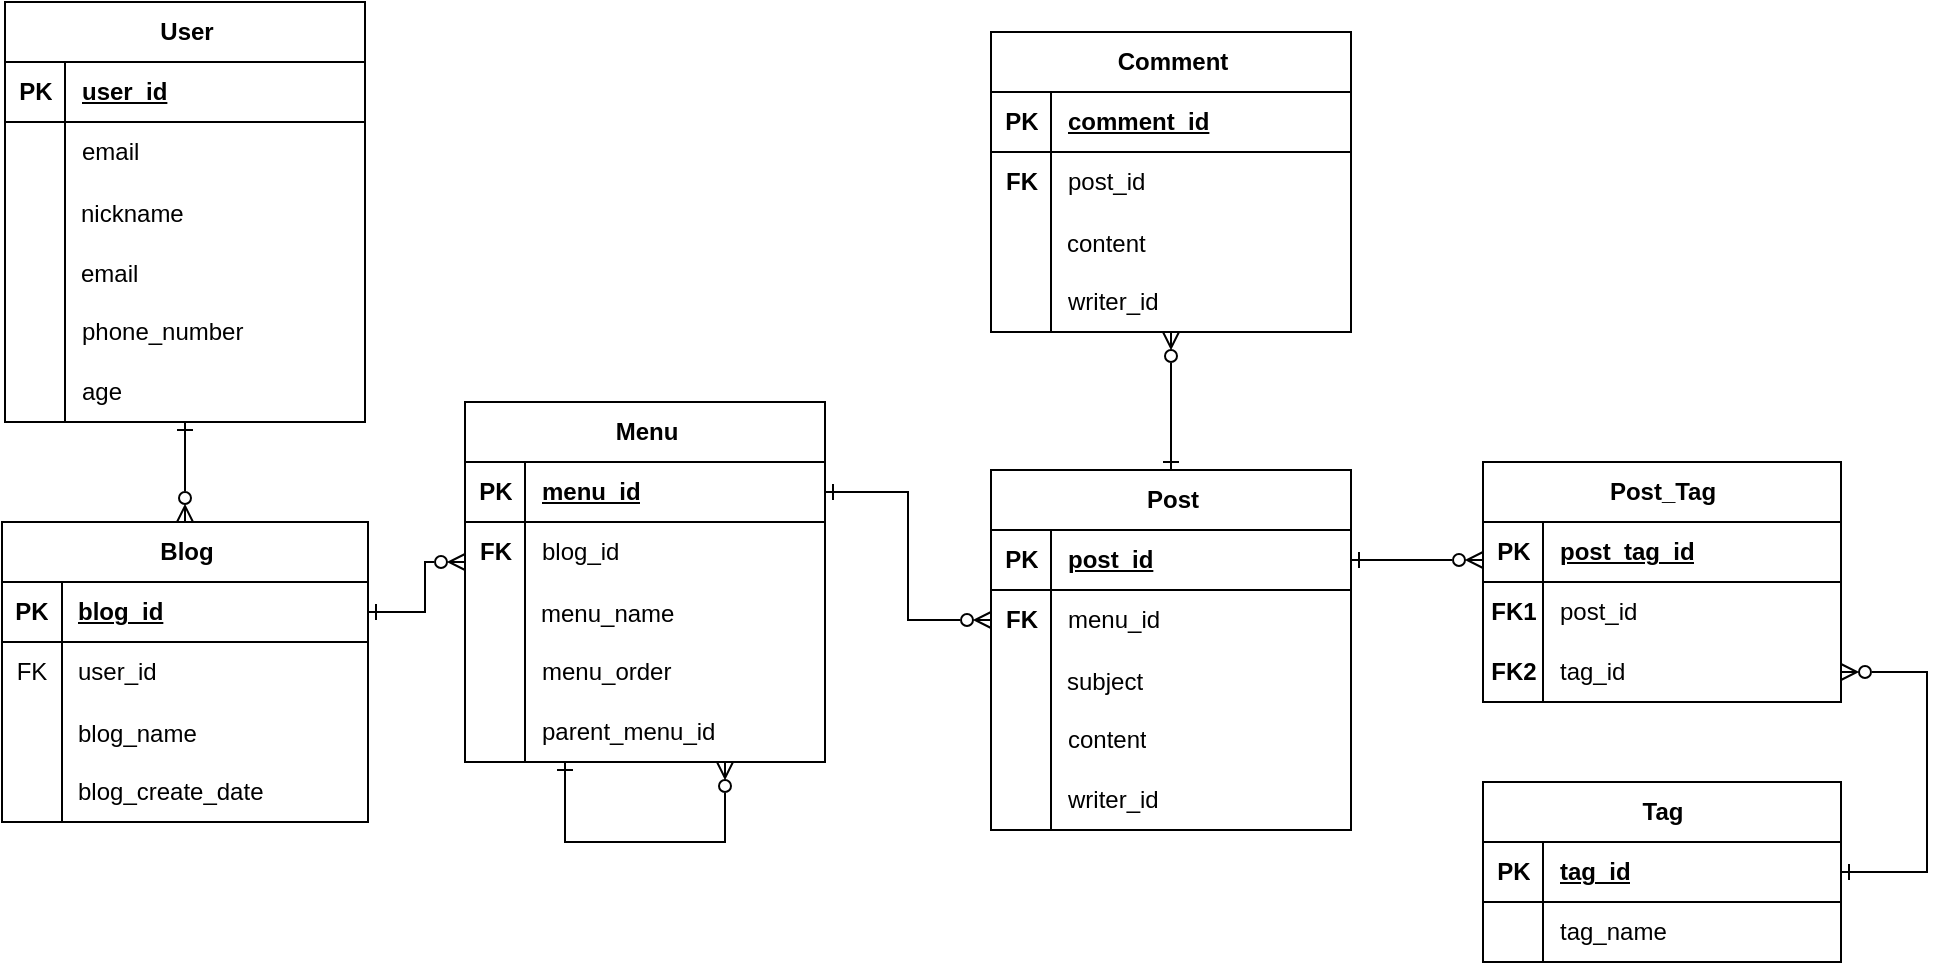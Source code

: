 <mxfile version="21.6.8" type="device">
  <diagram name="Page-1" id="2ca16b54-16f6-2749-3443-fa8db7711227">
    <mxGraphModel dx="1418" dy="828" grid="1" gridSize="10" guides="1" tooltips="1" connect="1" arrows="1" fold="1" page="1" pageScale="1" pageWidth="1100" pageHeight="850" background="none" math="0" shadow="0">
      <root>
        <mxCell id="0" />
        <mxCell id="1" parent="0" />
        <mxCell id="rOiqnbqq2lxfKwAk88MP-75" value="User" style="shape=table;startSize=30;container=1;collapsible=1;childLayout=tableLayout;fixedRows=1;rowLines=0;fontStyle=1;align=center;resizeLast=1;html=1;" parent="1" vertex="1">
          <mxGeometry x="70.5" y="140" width="180" height="210" as="geometry">
            <mxRectangle x="80" y="50" width="70" height="30" as="alternateBounds" />
          </mxGeometry>
        </mxCell>
        <mxCell id="rOiqnbqq2lxfKwAk88MP-76" value="" style="shape=tableRow;horizontal=0;startSize=0;swimlaneHead=0;swimlaneBody=0;fillColor=none;collapsible=0;dropTarget=0;points=[[0,0.5],[1,0.5]];portConstraint=eastwest;top=0;left=0;right=0;bottom=1;" parent="rOiqnbqq2lxfKwAk88MP-75" vertex="1">
          <mxGeometry y="30" width="180" height="30" as="geometry" />
        </mxCell>
        <mxCell id="rOiqnbqq2lxfKwAk88MP-77" value="PK" style="shape=partialRectangle;connectable=0;fillColor=none;top=0;left=0;bottom=0;right=0;fontStyle=1;overflow=hidden;whiteSpace=wrap;html=1;" parent="rOiqnbqq2lxfKwAk88MP-76" vertex="1">
          <mxGeometry width="30" height="30" as="geometry">
            <mxRectangle width="30" height="30" as="alternateBounds" />
          </mxGeometry>
        </mxCell>
        <mxCell id="rOiqnbqq2lxfKwAk88MP-78" value="user_id" style="shape=partialRectangle;connectable=0;fillColor=none;top=0;left=0;bottom=0;right=0;align=left;spacingLeft=6;fontStyle=5;overflow=hidden;whiteSpace=wrap;html=1;" parent="rOiqnbqq2lxfKwAk88MP-76" vertex="1">
          <mxGeometry x="30" width="150" height="30" as="geometry">
            <mxRectangle width="150" height="30" as="alternateBounds" />
          </mxGeometry>
        </mxCell>
        <mxCell id="rOiqnbqq2lxfKwAk88MP-79" value="" style="shape=tableRow;horizontal=0;startSize=0;swimlaneHead=0;swimlaneBody=0;fillColor=none;collapsible=0;dropTarget=0;points=[[0,0.5],[1,0.5]];portConstraint=eastwest;top=0;left=0;right=0;bottom=0;" parent="rOiqnbqq2lxfKwAk88MP-75" vertex="1">
          <mxGeometry y="60" width="180" height="30" as="geometry" />
        </mxCell>
        <mxCell id="rOiqnbqq2lxfKwAk88MP-80" value="" style="shape=partialRectangle;connectable=0;fillColor=none;top=0;left=0;bottom=0;right=0;editable=1;overflow=hidden;whiteSpace=wrap;html=1;" parent="rOiqnbqq2lxfKwAk88MP-79" vertex="1">
          <mxGeometry width="30" height="30" as="geometry">
            <mxRectangle width="30" height="30" as="alternateBounds" />
          </mxGeometry>
        </mxCell>
        <mxCell id="rOiqnbqq2lxfKwAk88MP-81" value="email" style="shape=partialRectangle;connectable=0;fillColor=none;top=0;left=0;bottom=0;right=0;align=left;spacingLeft=6;overflow=hidden;whiteSpace=wrap;html=1;" parent="rOiqnbqq2lxfKwAk88MP-79" vertex="1">
          <mxGeometry x="30" width="150" height="30" as="geometry">
            <mxRectangle width="150" height="30" as="alternateBounds" />
          </mxGeometry>
        </mxCell>
        <mxCell id="LkjqiVTXrFs4SrjZNua3-1" value="" style="shape=tableRow;horizontal=0;startSize=0;swimlaneHead=0;swimlaneBody=0;fillColor=none;collapsible=0;dropTarget=0;points=[[0,0.5],[1,0.5]];portConstraint=eastwest;top=0;left=0;right=0;bottom=0;" vertex="1" parent="rOiqnbqq2lxfKwAk88MP-75">
          <mxGeometry y="90" width="180" height="30" as="geometry" />
        </mxCell>
        <mxCell id="LkjqiVTXrFs4SrjZNua3-2" value="" style="shape=partialRectangle;connectable=0;fillColor=none;top=0;left=0;bottom=0;right=0;editable=1;overflow=hidden;" vertex="1" parent="LkjqiVTXrFs4SrjZNua3-1">
          <mxGeometry width="30" height="30" as="geometry">
            <mxRectangle width="30" height="30" as="alternateBounds" />
          </mxGeometry>
        </mxCell>
        <mxCell id="LkjqiVTXrFs4SrjZNua3-3" value="nickname" style="shape=partialRectangle;connectable=0;fillColor=none;top=0;left=0;bottom=0;right=0;align=left;spacingLeft=6;overflow=hidden;" vertex="1" parent="LkjqiVTXrFs4SrjZNua3-1">
          <mxGeometry x="30" width="150" height="30" as="geometry">
            <mxRectangle width="150" height="30" as="alternateBounds" />
          </mxGeometry>
        </mxCell>
        <mxCell id="LkjqiVTXrFs4SrjZNua3-4" value="" style="shape=tableRow;horizontal=0;startSize=0;swimlaneHead=0;swimlaneBody=0;fillColor=none;collapsible=0;dropTarget=0;points=[[0,0.5],[1,0.5]];portConstraint=eastwest;top=0;left=0;right=0;bottom=0;" vertex="1" parent="rOiqnbqq2lxfKwAk88MP-75">
          <mxGeometry y="120" width="180" height="30" as="geometry" />
        </mxCell>
        <mxCell id="LkjqiVTXrFs4SrjZNua3-5" value="" style="shape=partialRectangle;connectable=0;fillColor=none;top=0;left=0;bottom=0;right=0;editable=1;overflow=hidden;" vertex="1" parent="LkjqiVTXrFs4SrjZNua3-4">
          <mxGeometry width="30" height="30" as="geometry">
            <mxRectangle width="30" height="30" as="alternateBounds" />
          </mxGeometry>
        </mxCell>
        <mxCell id="LkjqiVTXrFs4SrjZNua3-6" value="email" style="shape=partialRectangle;connectable=0;fillColor=none;top=0;left=0;bottom=0;right=0;align=left;spacingLeft=6;overflow=hidden;" vertex="1" parent="LkjqiVTXrFs4SrjZNua3-4">
          <mxGeometry x="30" width="150" height="30" as="geometry">
            <mxRectangle width="150" height="30" as="alternateBounds" />
          </mxGeometry>
        </mxCell>
        <mxCell id="rOiqnbqq2lxfKwAk88MP-82" value="" style="shape=tableRow;horizontal=0;startSize=0;swimlaneHead=0;swimlaneBody=0;fillColor=none;collapsible=0;dropTarget=0;points=[[0,0.5],[1,0.5]];portConstraint=eastwest;top=0;left=0;right=0;bottom=0;" parent="rOiqnbqq2lxfKwAk88MP-75" vertex="1">
          <mxGeometry y="150" width="180" height="30" as="geometry" />
        </mxCell>
        <mxCell id="rOiqnbqq2lxfKwAk88MP-83" value="" style="shape=partialRectangle;connectable=0;fillColor=none;top=0;left=0;bottom=0;right=0;editable=1;overflow=hidden;whiteSpace=wrap;html=1;" parent="rOiqnbqq2lxfKwAk88MP-82" vertex="1">
          <mxGeometry width="30" height="30" as="geometry">
            <mxRectangle width="30" height="30" as="alternateBounds" />
          </mxGeometry>
        </mxCell>
        <mxCell id="rOiqnbqq2lxfKwAk88MP-84" value="phone_number" style="shape=partialRectangle;connectable=0;fillColor=none;top=0;left=0;bottom=0;right=0;align=left;spacingLeft=6;overflow=hidden;whiteSpace=wrap;html=1;" parent="rOiqnbqq2lxfKwAk88MP-82" vertex="1">
          <mxGeometry x="30" width="150" height="30" as="geometry">
            <mxRectangle width="150" height="30" as="alternateBounds" />
          </mxGeometry>
        </mxCell>
        <mxCell id="rOiqnbqq2lxfKwAk88MP-85" value="" style="shape=tableRow;horizontal=0;startSize=0;swimlaneHead=0;swimlaneBody=0;fillColor=none;collapsible=0;dropTarget=0;points=[[0,0.5],[1,0.5]];portConstraint=eastwest;top=0;left=0;right=0;bottom=0;" parent="rOiqnbqq2lxfKwAk88MP-75" vertex="1">
          <mxGeometry y="180" width="180" height="30" as="geometry" />
        </mxCell>
        <mxCell id="rOiqnbqq2lxfKwAk88MP-86" value="" style="shape=partialRectangle;connectable=0;fillColor=none;top=0;left=0;bottom=0;right=0;editable=1;overflow=hidden;whiteSpace=wrap;html=1;" parent="rOiqnbqq2lxfKwAk88MP-85" vertex="1">
          <mxGeometry width="30" height="30" as="geometry">
            <mxRectangle width="30" height="30" as="alternateBounds" />
          </mxGeometry>
        </mxCell>
        <mxCell id="rOiqnbqq2lxfKwAk88MP-87" value="age" style="shape=partialRectangle;connectable=0;fillColor=none;top=0;left=0;bottom=0;right=0;align=left;spacingLeft=6;overflow=hidden;whiteSpace=wrap;html=1;" parent="rOiqnbqq2lxfKwAk88MP-85" vertex="1">
          <mxGeometry x="30" width="150" height="30" as="geometry">
            <mxRectangle width="150" height="30" as="alternateBounds" />
          </mxGeometry>
        </mxCell>
        <mxCell id="rOiqnbqq2lxfKwAk88MP-89" value="Blog" style="shape=table;startSize=30;container=1;collapsible=1;childLayout=tableLayout;fixedRows=1;rowLines=0;fontStyle=1;align=center;resizeLast=1;html=1;" parent="1" vertex="1">
          <mxGeometry x="69" y="400" width="183" height="150.0" as="geometry">
            <mxRectangle x="80" y="50" width="70" height="30" as="alternateBounds" />
          </mxGeometry>
        </mxCell>
        <mxCell id="rOiqnbqq2lxfKwAk88MP-90" value="" style="shape=tableRow;horizontal=0;startSize=0;swimlaneHead=0;swimlaneBody=0;fillColor=none;collapsible=0;dropTarget=0;points=[[0,0.5],[1,0.5]];portConstraint=eastwest;top=0;left=0;right=0;bottom=1;" parent="rOiqnbqq2lxfKwAk88MP-89" vertex="1">
          <mxGeometry y="30" width="183" height="30" as="geometry" />
        </mxCell>
        <mxCell id="rOiqnbqq2lxfKwAk88MP-91" value="PK" style="shape=partialRectangle;connectable=0;fillColor=none;top=0;left=0;bottom=0;right=0;fontStyle=1;overflow=hidden;whiteSpace=wrap;html=1;" parent="rOiqnbqq2lxfKwAk88MP-90" vertex="1">
          <mxGeometry width="30" height="30" as="geometry">
            <mxRectangle width="30" height="30" as="alternateBounds" />
          </mxGeometry>
        </mxCell>
        <mxCell id="rOiqnbqq2lxfKwAk88MP-92" value="blog_id" style="shape=partialRectangle;connectable=0;fillColor=none;top=0;left=0;bottom=0;right=0;align=left;spacingLeft=6;fontStyle=5;overflow=hidden;whiteSpace=wrap;html=1;" parent="rOiqnbqq2lxfKwAk88MP-90" vertex="1">
          <mxGeometry x="30" width="153" height="30" as="geometry">
            <mxRectangle width="153" height="30" as="alternateBounds" />
          </mxGeometry>
        </mxCell>
        <mxCell id="rOiqnbqq2lxfKwAk88MP-93" value="" style="shape=tableRow;horizontal=0;startSize=0;swimlaneHead=0;swimlaneBody=0;fillColor=none;collapsible=0;dropTarget=0;points=[[0,0.5],[1,0.5]];portConstraint=eastwest;top=0;left=0;right=0;bottom=0;" parent="rOiqnbqq2lxfKwAk88MP-89" vertex="1">
          <mxGeometry y="60" width="183" height="30" as="geometry" />
        </mxCell>
        <mxCell id="rOiqnbqq2lxfKwAk88MP-94" value="FK" style="shape=partialRectangle;connectable=0;fillColor=none;top=0;left=0;bottom=0;right=0;editable=1;overflow=hidden;whiteSpace=wrap;html=1;" parent="rOiqnbqq2lxfKwAk88MP-93" vertex="1">
          <mxGeometry width="30" height="30" as="geometry">
            <mxRectangle width="30" height="30" as="alternateBounds" />
          </mxGeometry>
        </mxCell>
        <mxCell id="rOiqnbqq2lxfKwAk88MP-95" value="user_id" style="shape=partialRectangle;connectable=0;fillColor=none;top=0;left=0;bottom=0;right=0;align=left;spacingLeft=6;overflow=hidden;whiteSpace=wrap;html=1;" parent="rOiqnbqq2lxfKwAk88MP-93" vertex="1">
          <mxGeometry x="30" width="153" height="30" as="geometry">
            <mxRectangle width="153" height="30" as="alternateBounds" />
          </mxGeometry>
        </mxCell>
        <mxCell id="ZGFeeNp2NW_XjKMNursx-48" value="" style="shape=tableRow;horizontal=0;startSize=0;swimlaneHead=0;swimlaneBody=0;fillColor=none;collapsible=0;dropTarget=0;points=[[0,0.5],[1,0.5]];portConstraint=eastwest;top=0;left=0;right=0;bottom=0;" parent="rOiqnbqq2lxfKwAk88MP-89" vertex="1">
          <mxGeometry y="90" width="183" height="30" as="geometry" />
        </mxCell>
        <mxCell id="ZGFeeNp2NW_XjKMNursx-49" value="" style="shape=partialRectangle;connectable=0;fillColor=none;top=0;left=0;bottom=0;right=0;editable=1;overflow=hidden;" parent="ZGFeeNp2NW_XjKMNursx-48" vertex="1">
          <mxGeometry width="30" height="30" as="geometry">
            <mxRectangle width="30" height="30" as="alternateBounds" />
          </mxGeometry>
        </mxCell>
        <mxCell id="ZGFeeNp2NW_XjKMNursx-50" value="blog_name" style="shape=partialRectangle;connectable=0;fillColor=none;top=0;left=0;bottom=0;right=0;align=left;spacingLeft=6;overflow=hidden;" parent="ZGFeeNp2NW_XjKMNursx-48" vertex="1">
          <mxGeometry x="30" width="153" height="30" as="geometry">
            <mxRectangle width="153" height="30" as="alternateBounds" />
          </mxGeometry>
        </mxCell>
        <mxCell id="rOiqnbqq2lxfKwAk88MP-96" value="" style="shape=tableRow;horizontal=0;startSize=0;swimlaneHead=0;swimlaneBody=0;fillColor=none;collapsible=0;dropTarget=0;points=[[0,0.5],[1,0.5]];portConstraint=eastwest;top=0;left=0;right=0;bottom=0;" parent="rOiqnbqq2lxfKwAk88MP-89" vertex="1">
          <mxGeometry y="120" width="183" height="30" as="geometry" />
        </mxCell>
        <mxCell id="rOiqnbqq2lxfKwAk88MP-97" value="" style="shape=partialRectangle;connectable=0;fillColor=none;top=0;left=0;bottom=0;right=0;editable=1;overflow=hidden;whiteSpace=wrap;html=1;" parent="rOiqnbqq2lxfKwAk88MP-96" vertex="1">
          <mxGeometry width="30" height="30" as="geometry">
            <mxRectangle width="30" height="30" as="alternateBounds" />
          </mxGeometry>
        </mxCell>
        <mxCell id="rOiqnbqq2lxfKwAk88MP-98" value="blog_create_date" style="shape=partialRectangle;connectable=0;fillColor=none;top=0;left=0;bottom=0;right=0;align=left;spacingLeft=6;overflow=hidden;whiteSpace=wrap;html=1;" parent="rOiqnbqq2lxfKwAk88MP-96" vertex="1">
          <mxGeometry x="30" width="153" height="30" as="geometry">
            <mxRectangle width="153" height="30" as="alternateBounds" />
          </mxGeometry>
        </mxCell>
        <mxCell id="rOiqnbqq2lxfKwAk88MP-102" value="Comment" style="shape=table;startSize=30;container=1;collapsible=1;childLayout=tableLayout;fixedRows=1;rowLines=0;fontStyle=1;align=center;resizeLast=1;html=1;" parent="1" vertex="1">
          <mxGeometry x="563.5" y="155" width="180" height="150" as="geometry">
            <mxRectangle x="573" y="40" width="70" height="30" as="alternateBounds" />
          </mxGeometry>
        </mxCell>
        <mxCell id="rOiqnbqq2lxfKwAk88MP-103" value="" style="shape=tableRow;horizontal=0;startSize=0;swimlaneHead=0;swimlaneBody=0;fillColor=none;collapsible=0;dropTarget=0;points=[[0,0.5],[1,0.5]];portConstraint=eastwest;top=0;left=0;right=0;bottom=1;" parent="rOiqnbqq2lxfKwAk88MP-102" vertex="1">
          <mxGeometry y="30" width="180" height="30" as="geometry" />
        </mxCell>
        <mxCell id="rOiqnbqq2lxfKwAk88MP-104" value="PK" style="shape=partialRectangle;connectable=0;fillColor=none;top=0;left=0;bottom=0;right=0;fontStyle=1;overflow=hidden;whiteSpace=wrap;html=1;" parent="rOiqnbqq2lxfKwAk88MP-103" vertex="1">
          <mxGeometry width="30" height="30" as="geometry">
            <mxRectangle width="30" height="30" as="alternateBounds" />
          </mxGeometry>
        </mxCell>
        <mxCell id="rOiqnbqq2lxfKwAk88MP-105" value="comment_id" style="shape=partialRectangle;connectable=0;fillColor=none;top=0;left=0;bottom=0;right=0;align=left;spacingLeft=6;fontStyle=5;overflow=hidden;whiteSpace=wrap;html=1;" parent="rOiqnbqq2lxfKwAk88MP-103" vertex="1">
          <mxGeometry x="30" width="150" height="30" as="geometry">
            <mxRectangle width="150" height="30" as="alternateBounds" />
          </mxGeometry>
        </mxCell>
        <mxCell id="rOiqnbqq2lxfKwAk88MP-106" value="" style="shape=tableRow;horizontal=0;startSize=0;swimlaneHead=0;swimlaneBody=0;fillColor=none;collapsible=0;dropTarget=0;points=[[0,0.5],[1,0.5]];portConstraint=eastwest;top=0;left=0;right=0;bottom=0;" parent="rOiqnbqq2lxfKwAk88MP-102" vertex="1">
          <mxGeometry y="60" width="180" height="30" as="geometry" />
        </mxCell>
        <mxCell id="rOiqnbqq2lxfKwAk88MP-107" value="&lt;b&gt;FK&lt;/b&gt;" style="shape=partialRectangle;connectable=0;fillColor=none;top=0;left=0;bottom=0;right=0;editable=1;overflow=hidden;whiteSpace=wrap;html=1;" parent="rOiqnbqq2lxfKwAk88MP-106" vertex="1">
          <mxGeometry width="30" height="30" as="geometry">
            <mxRectangle width="30" height="30" as="alternateBounds" />
          </mxGeometry>
        </mxCell>
        <mxCell id="rOiqnbqq2lxfKwAk88MP-108" value="post_id" style="shape=partialRectangle;connectable=0;fillColor=none;top=0;left=0;bottom=0;right=0;align=left;spacingLeft=6;overflow=hidden;whiteSpace=wrap;html=1;" parent="rOiqnbqq2lxfKwAk88MP-106" vertex="1">
          <mxGeometry x="30" width="150" height="30" as="geometry">
            <mxRectangle width="150" height="30" as="alternateBounds" />
          </mxGeometry>
        </mxCell>
        <mxCell id="ZGFeeNp2NW_XjKMNursx-58" value="" style="shape=tableRow;horizontal=0;startSize=0;swimlaneHead=0;swimlaneBody=0;fillColor=none;collapsible=0;dropTarget=0;points=[[0,0.5],[1,0.5]];portConstraint=eastwest;top=0;left=0;right=0;bottom=0;" parent="rOiqnbqq2lxfKwAk88MP-102" vertex="1">
          <mxGeometry y="90" width="180" height="30" as="geometry" />
        </mxCell>
        <mxCell id="ZGFeeNp2NW_XjKMNursx-59" value="" style="shape=partialRectangle;connectable=0;fillColor=none;top=0;left=0;bottom=0;right=0;editable=1;overflow=hidden;" parent="ZGFeeNp2NW_XjKMNursx-58" vertex="1">
          <mxGeometry width="30" height="30" as="geometry">
            <mxRectangle width="30" height="30" as="alternateBounds" />
          </mxGeometry>
        </mxCell>
        <mxCell id="ZGFeeNp2NW_XjKMNursx-60" value="content" style="shape=partialRectangle;connectable=0;fillColor=none;top=0;left=0;bottom=0;right=0;align=left;spacingLeft=6;overflow=hidden;" parent="ZGFeeNp2NW_XjKMNursx-58" vertex="1">
          <mxGeometry x="30" width="150" height="30" as="geometry">
            <mxRectangle width="150" height="30" as="alternateBounds" />
          </mxGeometry>
        </mxCell>
        <mxCell id="rOiqnbqq2lxfKwAk88MP-109" value="" style="shape=tableRow;horizontal=0;startSize=0;swimlaneHead=0;swimlaneBody=0;fillColor=none;collapsible=0;dropTarget=0;points=[[0,0.5],[1,0.5]];portConstraint=eastwest;top=0;left=0;right=0;bottom=0;" parent="rOiqnbqq2lxfKwAk88MP-102" vertex="1">
          <mxGeometry y="120" width="180" height="30" as="geometry" />
        </mxCell>
        <mxCell id="rOiqnbqq2lxfKwAk88MP-110" value="" style="shape=partialRectangle;connectable=0;fillColor=none;top=0;left=0;bottom=0;right=0;editable=1;overflow=hidden;whiteSpace=wrap;html=1;" parent="rOiqnbqq2lxfKwAk88MP-109" vertex="1">
          <mxGeometry width="30" height="30" as="geometry">
            <mxRectangle width="30" height="30" as="alternateBounds" />
          </mxGeometry>
        </mxCell>
        <mxCell id="rOiqnbqq2lxfKwAk88MP-111" value="writer_id" style="shape=partialRectangle;connectable=0;fillColor=none;top=0;left=0;bottom=0;right=0;align=left;spacingLeft=6;overflow=hidden;whiteSpace=wrap;html=1;" parent="rOiqnbqq2lxfKwAk88MP-109" vertex="1">
          <mxGeometry x="30" width="150" height="30" as="geometry">
            <mxRectangle width="150" height="30" as="alternateBounds" />
          </mxGeometry>
        </mxCell>
        <mxCell id="rOiqnbqq2lxfKwAk88MP-115" value="Menu" style="shape=table;startSize=30;container=1;collapsible=1;childLayout=tableLayout;fixedRows=1;rowLines=0;fontStyle=1;align=center;resizeLast=1;html=1;" parent="1" vertex="1">
          <mxGeometry x="300.5" y="340" width="180" height="180" as="geometry">
            <mxRectangle x="80" y="50" width="70" height="30" as="alternateBounds" />
          </mxGeometry>
        </mxCell>
        <mxCell id="rOiqnbqq2lxfKwAk88MP-116" value="" style="shape=tableRow;horizontal=0;startSize=0;swimlaneHead=0;swimlaneBody=0;fillColor=none;collapsible=0;dropTarget=0;points=[[0,0.5],[1,0.5]];portConstraint=eastwest;top=0;left=0;right=0;bottom=1;" parent="rOiqnbqq2lxfKwAk88MP-115" vertex="1">
          <mxGeometry y="30" width="180" height="30" as="geometry" />
        </mxCell>
        <mxCell id="rOiqnbqq2lxfKwAk88MP-117" value="PK" style="shape=partialRectangle;connectable=0;fillColor=none;top=0;left=0;bottom=0;right=0;fontStyle=1;overflow=hidden;whiteSpace=wrap;html=1;" parent="rOiqnbqq2lxfKwAk88MP-116" vertex="1">
          <mxGeometry width="30" height="30" as="geometry">
            <mxRectangle width="30" height="30" as="alternateBounds" />
          </mxGeometry>
        </mxCell>
        <mxCell id="rOiqnbqq2lxfKwAk88MP-118" value="menu_id" style="shape=partialRectangle;connectable=0;fillColor=none;top=0;left=0;bottom=0;right=0;align=left;spacingLeft=6;fontStyle=5;overflow=hidden;whiteSpace=wrap;html=1;" parent="rOiqnbqq2lxfKwAk88MP-116" vertex="1">
          <mxGeometry x="30" width="150" height="30" as="geometry">
            <mxRectangle width="150" height="30" as="alternateBounds" />
          </mxGeometry>
        </mxCell>
        <mxCell id="rOiqnbqq2lxfKwAk88MP-119" value="" style="shape=tableRow;horizontal=0;startSize=0;swimlaneHead=0;swimlaneBody=0;fillColor=none;collapsible=0;dropTarget=0;points=[[0,0.5],[1,0.5]];portConstraint=eastwest;top=0;left=0;right=0;bottom=0;" parent="rOiqnbqq2lxfKwAk88MP-115" vertex="1">
          <mxGeometry y="60" width="180" height="30" as="geometry" />
        </mxCell>
        <mxCell id="rOiqnbqq2lxfKwAk88MP-120" value="&lt;b&gt;FK&lt;/b&gt;" style="shape=partialRectangle;connectable=0;fillColor=none;top=0;left=0;bottom=0;right=0;editable=1;overflow=hidden;whiteSpace=wrap;html=1;" parent="rOiqnbqq2lxfKwAk88MP-119" vertex="1">
          <mxGeometry width="30" height="30" as="geometry">
            <mxRectangle width="30" height="30" as="alternateBounds" />
          </mxGeometry>
        </mxCell>
        <mxCell id="rOiqnbqq2lxfKwAk88MP-121" value="blog_id" style="shape=partialRectangle;connectable=0;fillColor=none;top=0;left=0;bottom=0;right=0;align=left;spacingLeft=6;overflow=hidden;whiteSpace=wrap;html=1;" parent="rOiqnbqq2lxfKwAk88MP-119" vertex="1">
          <mxGeometry x="30" width="150" height="30" as="geometry">
            <mxRectangle width="150" height="30" as="alternateBounds" />
          </mxGeometry>
        </mxCell>
        <mxCell id="ZGFeeNp2NW_XjKMNursx-14" value="" style="shape=tableRow;horizontal=0;startSize=0;swimlaneHead=0;swimlaneBody=0;fillColor=none;collapsible=0;dropTarget=0;points=[[0,0.5],[1,0.5]];portConstraint=eastwest;top=0;left=0;right=0;bottom=0;" parent="rOiqnbqq2lxfKwAk88MP-115" vertex="1">
          <mxGeometry y="90" width="180" height="30" as="geometry" />
        </mxCell>
        <mxCell id="ZGFeeNp2NW_XjKMNursx-15" value="" style="shape=partialRectangle;connectable=0;fillColor=none;top=0;left=0;bottom=0;right=0;editable=1;overflow=hidden;" parent="ZGFeeNp2NW_XjKMNursx-14" vertex="1">
          <mxGeometry width="30" height="30" as="geometry">
            <mxRectangle width="30" height="30" as="alternateBounds" />
          </mxGeometry>
        </mxCell>
        <mxCell id="ZGFeeNp2NW_XjKMNursx-16" value="menu_name" style="shape=partialRectangle;connectable=0;fillColor=none;top=0;left=0;bottom=0;right=0;align=left;spacingLeft=6;overflow=hidden;" parent="ZGFeeNp2NW_XjKMNursx-14" vertex="1">
          <mxGeometry x="30" width="150" height="30" as="geometry">
            <mxRectangle width="150" height="30" as="alternateBounds" />
          </mxGeometry>
        </mxCell>
        <mxCell id="rOiqnbqq2lxfKwAk88MP-122" value="" style="shape=tableRow;horizontal=0;startSize=0;swimlaneHead=0;swimlaneBody=0;fillColor=none;collapsible=0;dropTarget=0;points=[[0,0.5],[1,0.5]];portConstraint=eastwest;top=0;left=0;right=0;bottom=0;" parent="rOiqnbqq2lxfKwAk88MP-115" vertex="1">
          <mxGeometry y="120" width="180" height="30" as="geometry" />
        </mxCell>
        <mxCell id="rOiqnbqq2lxfKwAk88MP-123" value="" style="shape=partialRectangle;connectable=0;fillColor=none;top=0;left=0;bottom=0;right=0;editable=1;overflow=hidden;whiteSpace=wrap;html=1;" parent="rOiqnbqq2lxfKwAk88MP-122" vertex="1">
          <mxGeometry width="30" height="30" as="geometry">
            <mxRectangle width="30" height="30" as="alternateBounds" />
          </mxGeometry>
        </mxCell>
        <mxCell id="rOiqnbqq2lxfKwAk88MP-124" value="menu_order" style="shape=partialRectangle;connectable=0;fillColor=none;top=0;left=0;bottom=0;right=0;align=left;spacingLeft=6;overflow=hidden;whiteSpace=wrap;html=1;" parent="rOiqnbqq2lxfKwAk88MP-122" vertex="1">
          <mxGeometry x="30" width="150" height="30" as="geometry">
            <mxRectangle width="150" height="30" as="alternateBounds" />
          </mxGeometry>
        </mxCell>
        <mxCell id="rOiqnbqq2lxfKwAk88MP-125" value="" style="shape=tableRow;horizontal=0;startSize=0;swimlaneHead=0;swimlaneBody=0;fillColor=none;collapsible=0;dropTarget=0;points=[[0,0.5],[1,0.5]];portConstraint=eastwest;top=0;left=0;right=0;bottom=0;" parent="rOiqnbqq2lxfKwAk88MP-115" vertex="1">
          <mxGeometry y="150" width="180" height="30" as="geometry" />
        </mxCell>
        <mxCell id="rOiqnbqq2lxfKwAk88MP-126" value="" style="shape=partialRectangle;connectable=0;fillColor=none;top=0;left=0;bottom=0;right=0;editable=1;overflow=hidden;whiteSpace=wrap;html=1;" parent="rOiqnbqq2lxfKwAk88MP-125" vertex="1">
          <mxGeometry width="30" height="30" as="geometry">
            <mxRectangle width="30" height="30" as="alternateBounds" />
          </mxGeometry>
        </mxCell>
        <mxCell id="rOiqnbqq2lxfKwAk88MP-127" value="parent_menu_id" style="shape=partialRectangle;connectable=0;fillColor=none;top=0;left=0;bottom=0;right=0;align=left;spacingLeft=6;overflow=hidden;whiteSpace=wrap;html=1;" parent="rOiqnbqq2lxfKwAk88MP-125" vertex="1">
          <mxGeometry x="30" width="150" height="30" as="geometry">
            <mxRectangle width="150" height="30" as="alternateBounds" />
          </mxGeometry>
        </mxCell>
        <mxCell id="rOiqnbqq2lxfKwAk88MP-128" value="Post" style="shape=table;startSize=30;container=1;collapsible=1;childLayout=tableLayout;fixedRows=1;rowLines=0;fontStyle=1;align=center;resizeLast=1;html=1;rounded=0;" parent="1" vertex="1">
          <mxGeometry x="563.5" y="374" width="180" height="180" as="geometry" />
        </mxCell>
        <mxCell id="rOiqnbqq2lxfKwAk88MP-129" value="" style="shape=tableRow;horizontal=0;startSize=0;swimlaneHead=0;swimlaneBody=0;fillColor=none;collapsible=0;dropTarget=0;points=[[0,0.5],[1,0.5]];portConstraint=eastwest;top=0;left=0;right=0;bottom=1;" parent="rOiqnbqq2lxfKwAk88MP-128" vertex="1">
          <mxGeometry y="30" width="180" height="30" as="geometry" />
        </mxCell>
        <mxCell id="rOiqnbqq2lxfKwAk88MP-130" value="PK" style="shape=partialRectangle;connectable=0;fillColor=none;top=0;left=0;bottom=0;right=0;fontStyle=1;overflow=hidden;whiteSpace=wrap;html=1;" parent="rOiqnbqq2lxfKwAk88MP-129" vertex="1">
          <mxGeometry width="30" height="30" as="geometry">
            <mxRectangle width="30" height="30" as="alternateBounds" />
          </mxGeometry>
        </mxCell>
        <mxCell id="rOiqnbqq2lxfKwAk88MP-131" value="post_id" style="shape=partialRectangle;connectable=0;fillColor=none;top=0;left=0;bottom=0;right=0;align=left;spacingLeft=6;fontStyle=5;overflow=hidden;whiteSpace=wrap;html=1;" parent="rOiqnbqq2lxfKwAk88MP-129" vertex="1">
          <mxGeometry x="30" width="150" height="30" as="geometry">
            <mxRectangle width="150" height="30" as="alternateBounds" />
          </mxGeometry>
        </mxCell>
        <mxCell id="rOiqnbqq2lxfKwAk88MP-132" value="" style="shape=tableRow;horizontal=0;startSize=0;swimlaneHead=0;swimlaneBody=0;fillColor=none;collapsible=0;dropTarget=0;points=[[0,0.5],[1,0.5]];portConstraint=eastwest;top=0;left=0;right=0;bottom=0;" parent="rOiqnbqq2lxfKwAk88MP-128" vertex="1">
          <mxGeometry y="60" width="180" height="30" as="geometry" />
        </mxCell>
        <mxCell id="rOiqnbqq2lxfKwAk88MP-133" value="&lt;b&gt;FK&lt;/b&gt;" style="shape=partialRectangle;connectable=0;fillColor=none;top=0;left=0;bottom=0;right=0;editable=1;overflow=hidden;whiteSpace=wrap;html=1;" parent="rOiqnbqq2lxfKwAk88MP-132" vertex="1">
          <mxGeometry width="30" height="30" as="geometry">
            <mxRectangle width="30" height="30" as="alternateBounds" />
          </mxGeometry>
        </mxCell>
        <mxCell id="rOiqnbqq2lxfKwAk88MP-134" value="menu_id" style="shape=partialRectangle;connectable=0;fillColor=none;top=0;left=0;bottom=0;right=0;align=left;spacingLeft=6;overflow=hidden;whiteSpace=wrap;html=1;" parent="rOiqnbqq2lxfKwAk88MP-132" vertex="1">
          <mxGeometry x="30" width="150" height="30" as="geometry">
            <mxRectangle width="150" height="30" as="alternateBounds" />
          </mxGeometry>
        </mxCell>
        <mxCell id="ZGFeeNp2NW_XjKMNursx-51" value="" style="shape=tableRow;horizontal=0;startSize=0;swimlaneHead=0;swimlaneBody=0;fillColor=none;collapsible=0;dropTarget=0;points=[[0,0.5],[1,0.5]];portConstraint=eastwest;top=0;left=0;right=0;bottom=0;" parent="rOiqnbqq2lxfKwAk88MP-128" vertex="1">
          <mxGeometry y="90" width="180" height="30" as="geometry" />
        </mxCell>
        <mxCell id="ZGFeeNp2NW_XjKMNursx-52" value="" style="shape=partialRectangle;connectable=0;fillColor=none;top=0;left=0;bottom=0;right=0;editable=1;overflow=hidden;" parent="ZGFeeNp2NW_XjKMNursx-51" vertex="1">
          <mxGeometry width="30" height="30" as="geometry">
            <mxRectangle width="30" height="30" as="alternateBounds" />
          </mxGeometry>
        </mxCell>
        <mxCell id="ZGFeeNp2NW_XjKMNursx-53" value="subject" style="shape=partialRectangle;connectable=0;fillColor=none;top=0;left=0;bottom=0;right=0;align=left;spacingLeft=6;overflow=hidden;" parent="ZGFeeNp2NW_XjKMNursx-51" vertex="1">
          <mxGeometry x="30" width="150" height="30" as="geometry">
            <mxRectangle width="150" height="30" as="alternateBounds" />
          </mxGeometry>
        </mxCell>
        <mxCell id="rOiqnbqq2lxfKwAk88MP-135" value="" style="shape=tableRow;horizontal=0;startSize=0;swimlaneHead=0;swimlaneBody=0;fillColor=none;collapsible=0;dropTarget=0;points=[[0,0.5],[1,0.5]];portConstraint=eastwest;top=0;left=0;right=0;bottom=0;" parent="rOiqnbqq2lxfKwAk88MP-128" vertex="1">
          <mxGeometry y="120" width="180" height="30" as="geometry" />
        </mxCell>
        <mxCell id="rOiqnbqq2lxfKwAk88MP-136" value="" style="shape=partialRectangle;connectable=0;fillColor=none;top=0;left=0;bottom=0;right=0;editable=1;overflow=hidden;whiteSpace=wrap;html=1;" parent="rOiqnbqq2lxfKwAk88MP-135" vertex="1">
          <mxGeometry width="30" height="30" as="geometry">
            <mxRectangle width="30" height="30" as="alternateBounds" />
          </mxGeometry>
        </mxCell>
        <mxCell id="rOiqnbqq2lxfKwAk88MP-137" value="content" style="shape=partialRectangle;connectable=0;fillColor=none;top=0;left=0;bottom=0;right=0;align=left;spacingLeft=6;overflow=hidden;whiteSpace=wrap;html=1;shadow=0;" parent="rOiqnbqq2lxfKwAk88MP-135" vertex="1">
          <mxGeometry x="30" width="150" height="30" as="geometry">
            <mxRectangle width="150" height="30" as="alternateBounds" />
          </mxGeometry>
        </mxCell>
        <mxCell id="rOiqnbqq2lxfKwAk88MP-138" value="" style="shape=tableRow;horizontal=0;startSize=0;swimlaneHead=0;swimlaneBody=0;fillColor=none;collapsible=0;dropTarget=0;points=[[0,0.5],[1,0.5]];portConstraint=eastwest;top=0;left=0;right=0;bottom=0;" parent="rOiqnbqq2lxfKwAk88MP-128" vertex="1">
          <mxGeometry y="150" width="180" height="30" as="geometry" />
        </mxCell>
        <mxCell id="rOiqnbqq2lxfKwAk88MP-139" value="" style="shape=partialRectangle;connectable=0;fillColor=none;top=0;left=0;bottom=0;right=0;editable=1;overflow=hidden;whiteSpace=wrap;html=1;" parent="rOiqnbqq2lxfKwAk88MP-138" vertex="1">
          <mxGeometry width="30" height="30" as="geometry">
            <mxRectangle width="30" height="30" as="alternateBounds" />
          </mxGeometry>
        </mxCell>
        <mxCell id="rOiqnbqq2lxfKwAk88MP-140" value="writer_id" style="shape=partialRectangle;connectable=0;fillColor=none;top=0;left=0;bottom=0;right=0;align=left;spacingLeft=6;overflow=hidden;whiteSpace=wrap;html=1;" parent="rOiqnbqq2lxfKwAk88MP-138" vertex="1">
          <mxGeometry x="30" width="150" height="30" as="geometry">
            <mxRectangle width="150" height="30" as="alternateBounds" />
          </mxGeometry>
        </mxCell>
        <mxCell id="rOiqnbqq2lxfKwAk88MP-142" style="edgeStyle=orthogonalEdgeStyle;rounded=0;orthogonalLoop=1;jettySize=auto;html=1;endArrow=ERzeroToMany;endFill=0;startArrow=ERone;startFill=0;entryX=0.5;entryY=0;entryDx=0;entryDy=0;elbow=vertical;" parent="1" source="rOiqnbqq2lxfKwAk88MP-75" target="rOiqnbqq2lxfKwAk88MP-89" edge="1">
          <mxGeometry relative="1" as="geometry">
            <mxPoint x="60.5" y="250" as="sourcePoint" />
            <mxPoint x="160.5" y="430" as="targetPoint" />
          </mxGeometry>
        </mxCell>
        <mxCell id="rOiqnbqq2lxfKwAk88MP-143" style="edgeStyle=elbowEdgeStyle;rounded=0;orthogonalLoop=1;jettySize=auto;html=1;endArrow=ERzeroToMany;endFill=0;exitX=1;exitY=0.5;exitDx=0;exitDy=0;startArrow=ERone;startFill=0;" parent="1" source="rOiqnbqq2lxfKwAk88MP-90" target="rOiqnbqq2lxfKwAk88MP-119" edge="1">
          <mxGeometry relative="1" as="geometry">
            <mxPoint x="210.5" y="450" as="sourcePoint" />
            <mxPoint x="230.5" y="380" as="targetPoint" />
            <Array as="points">
              <mxPoint x="280.5" y="420" />
            </Array>
          </mxGeometry>
        </mxCell>
        <mxCell id="rOiqnbqq2lxfKwAk88MP-149" value="Tag" style="shape=table;startSize=30;container=1;collapsible=1;childLayout=tableLayout;fixedRows=1;rowLines=0;fontStyle=1;align=center;resizeLast=1;html=1;" parent="1" vertex="1">
          <mxGeometry x="809.5" y="530" width="179" height="90" as="geometry" />
        </mxCell>
        <mxCell id="rOiqnbqq2lxfKwAk88MP-150" value="" style="shape=tableRow;horizontal=0;startSize=0;swimlaneHead=0;swimlaneBody=0;fillColor=none;collapsible=0;dropTarget=0;points=[[0,0.5],[1,0.5]];portConstraint=eastwest;top=0;left=0;right=0;bottom=1;" parent="rOiqnbqq2lxfKwAk88MP-149" vertex="1">
          <mxGeometry y="30" width="179" height="30" as="geometry" />
        </mxCell>
        <mxCell id="rOiqnbqq2lxfKwAk88MP-151" value="PK" style="shape=partialRectangle;connectable=0;fillColor=none;top=0;left=0;bottom=0;right=0;fontStyle=1;overflow=hidden;whiteSpace=wrap;html=1;" parent="rOiqnbqq2lxfKwAk88MP-150" vertex="1">
          <mxGeometry width="30" height="30" as="geometry">
            <mxRectangle width="30" height="30" as="alternateBounds" />
          </mxGeometry>
        </mxCell>
        <mxCell id="rOiqnbqq2lxfKwAk88MP-152" value="tag_id" style="shape=partialRectangle;connectable=0;fillColor=none;top=0;left=0;bottom=0;right=0;align=left;spacingLeft=6;fontStyle=5;overflow=hidden;whiteSpace=wrap;html=1;" parent="rOiqnbqq2lxfKwAk88MP-150" vertex="1">
          <mxGeometry x="30" width="149" height="30" as="geometry">
            <mxRectangle width="149" height="30" as="alternateBounds" />
          </mxGeometry>
        </mxCell>
        <mxCell id="rOiqnbqq2lxfKwAk88MP-153" value="" style="shape=tableRow;horizontal=0;startSize=0;swimlaneHead=0;swimlaneBody=0;fillColor=none;collapsible=0;dropTarget=0;points=[[0,0.5],[1,0.5]];portConstraint=eastwest;top=0;left=0;right=0;bottom=0;" parent="rOiqnbqq2lxfKwAk88MP-149" vertex="1">
          <mxGeometry y="60" width="179" height="30" as="geometry" />
        </mxCell>
        <mxCell id="rOiqnbqq2lxfKwAk88MP-154" value="" style="shape=partialRectangle;connectable=0;fillColor=none;top=0;left=0;bottom=0;right=0;editable=1;overflow=hidden;whiteSpace=wrap;html=1;" parent="rOiqnbqq2lxfKwAk88MP-153" vertex="1">
          <mxGeometry width="30" height="30" as="geometry">
            <mxRectangle width="30" height="30" as="alternateBounds" />
          </mxGeometry>
        </mxCell>
        <mxCell id="rOiqnbqq2lxfKwAk88MP-155" value="tag_name" style="shape=partialRectangle;connectable=0;fillColor=none;top=0;left=0;bottom=0;right=0;align=left;spacingLeft=6;overflow=hidden;whiteSpace=wrap;html=1;" parent="rOiqnbqq2lxfKwAk88MP-153" vertex="1">
          <mxGeometry x="30" width="149" height="30" as="geometry">
            <mxRectangle width="149" height="30" as="alternateBounds" />
          </mxGeometry>
        </mxCell>
        <mxCell id="rOiqnbqq2lxfKwAk88MP-162" value="Post_Tag" style="shape=table;startSize=30;container=1;collapsible=1;childLayout=tableLayout;fixedRows=1;rowLines=0;fontStyle=1;align=center;resizeLast=1;html=1;" parent="1" vertex="1">
          <mxGeometry x="809.5" y="370" width="179" height="120" as="geometry" />
        </mxCell>
        <mxCell id="rOiqnbqq2lxfKwAk88MP-163" value="" style="shape=tableRow;horizontal=0;startSize=0;swimlaneHead=0;swimlaneBody=0;fillColor=none;collapsible=0;dropTarget=0;points=[[0,0.5],[1,0.5]];portConstraint=eastwest;top=0;left=0;right=0;bottom=1;" parent="rOiqnbqq2lxfKwAk88MP-162" vertex="1">
          <mxGeometry y="30" width="179" height="30" as="geometry" />
        </mxCell>
        <mxCell id="rOiqnbqq2lxfKwAk88MP-164" value="PK" style="shape=partialRectangle;connectable=0;fillColor=none;top=0;left=0;bottom=0;right=0;fontStyle=1;overflow=hidden;whiteSpace=wrap;html=1;" parent="rOiqnbqq2lxfKwAk88MP-163" vertex="1">
          <mxGeometry width="30" height="30" as="geometry">
            <mxRectangle width="30" height="30" as="alternateBounds" />
          </mxGeometry>
        </mxCell>
        <mxCell id="rOiqnbqq2lxfKwAk88MP-165" value="post_tag_id" style="shape=partialRectangle;connectable=0;fillColor=none;top=0;left=0;bottom=0;right=0;align=left;spacingLeft=6;fontStyle=5;overflow=hidden;whiteSpace=wrap;html=1;" parent="rOiqnbqq2lxfKwAk88MP-163" vertex="1">
          <mxGeometry x="30" width="149" height="30" as="geometry">
            <mxRectangle width="149" height="30" as="alternateBounds" />
          </mxGeometry>
        </mxCell>
        <mxCell id="rOiqnbqq2lxfKwAk88MP-166" value="" style="shape=tableRow;horizontal=0;startSize=0;swimlaneHead=0;swimlaneBody=0;fillColor=none;collapsible=0;dropTarget=0;points=[[0,0.5],[1,0.5]];portConstraint=eastwest;top=0;left=0;right=0;bottom=0;" parent="rOiqnbqq2lxfKwAk88MP-162" vertex="1">
          <mxGeometry y="60" width="179" height="30" as="geometry" />
        </mxCell>
        <mxCell id="rOiqnbqq2lxfKwAk88MP-167" value="&lt;b&gt;FK1&lt;/b&gt;" style="shape=partialRectangle;connectable=0;fillColor=none;top=0;left=0;bottom=0;right=0;editable=1;overflow=hidden;whiteSpace=wrap;html=1;" parent="rOiqnbqq2lxfKwAk88MP-166" vertex="1">
          <mxGeometry width="30" height="30" as="geometry">
            <mxRectangle width="30" height="30" as="alternateBounds" />
          </mxGeometry>
        </mxCell>
        <mxCell id="rOiqnbqq2lxfKwAk88MP-168" value="post_id" style="shape=partialRectangle;connectable=0;fillColor=none;top=0;left=0;bottom=0;right=0;align=left;spacingLeft=6;overflow=hidden;whiteSpace=wrap;html=1;" parent="rOiqnbqq2lxfKwAk88MP-166" vertex="1">
          <mxGeometry x="30" width="149" height="30" as="geometry">
            <mxRectangle width="149" height="30" as="alternateBounds" />
          </mxGeometry>
        </mxCell>
        <mxCell id="rOiqnbqq2lxfKwAk88MP-169" value="" style="shape=tableRow;horizontal=0;startSize=0;swimlaneHead=0;swimlaneBody=0;fillColor=none;collapsible=0;dropTarget=0;points=[[0,0.5],[1,0.5]];portConstraint=eastwest;top=0;left=0;right=0;bottom=0;" parent="rOiqnbqq2lxfKwAk88MP-162" vertex="1">
          <mxGeometry y="90" width="179" height="30" as="geometry" />
        </mxCell>
        <mxCell id="rOiqnbqq2lxfKwAk88MP-170" value="&lt;b&gt;FK2&lt;/b&gt;" style="shape=partialRectangle;connectable=0;fillColor=none;top=0;left=0;bottom=0;right=0;editable=1;overflow=hidden;whiteSpace=wrap;html=1;" parent="rOiqnbqq2lxfKwAk88MP-169" vertex="1">
          <mxGeometry width="30" height="30" as="geometry">
            <mxRectangle width="30" height="30" as="alternateBounds" />
          </mxGeometry>
        </mxCell>
        <mxCell id="rOiqnbqq2lxfKwAk88MP-171" value="tag_id" style="shape=partialRectangle;connectable=0;fillColor=none;top=0;left=0;bottom=0;right=0;align=left;spacingLeft=6;overflow=hidden;whiteSpace=wrap;html=1;" parent="rOiqnbqq2lxfKwAk88MP-169" vertex="1">
          <mxGeometry x="30" width="149" height="30" as="geometry">
            <mxRectangle width="149" height="30" as="alternateBounds" />
          </mxGeometry>
        </mxCell>
        <mxCell id="rOiqnbqq2lxfKwAk88MP-175" style="edgeStyle=elbowEdgeStyle;rounded=0;orthogonalLoop=1;jettySize=auto;html=1;endArrow=ERzeroToMany;endFill=0;exitX=1;exitY=0.5;exitDx=0;exitDy=0;entryX=0;entryY=0.5;entryDx=0;entryDy=0;startArrow=ERone;startFill=0;" parent="1" source="rOiqnbqq2lxfKwAk88MP-116" target="rOiqnbqq2lxfKwAk88MP-132" edge="1">
          <mxGeometry relative="1" as="geometry">
            <mxPoint x="590.5" y="430" as="sourcePoint" />
            <mxPoint x="640.5" y="460" as="targetPoint" />
          </mxGeometry>
        </mxCell>
        <mxCell id="rOiqnbqq2lxfKwAk88MP-176" style="edgeStyle=elbowEdgeStyle;rounded=0;orthogonalLoop=1;jettySize=auto;html=1;endArrow=ERzeroToMany;endFill=0;startArrow=ERone;startFill=0;exitX=0.5;exitY=0;exitDx=0;exitDy=0;elbow=vertical;" parent="1" source="rOiqnbqq2lxfKwAk88MP-128" target="rOiqnbqq2lxfKwAk88MP-102" edge="1">
          <mxGeometry relative="1" as="geometry">
            <mxPoint x="665.5" y="401" as="sourcePoint" />
            <mxPoint x="675.5" y="340" as="targetPoint" />
          </mxGeometry>
        </mxCell>
        <mxCell id="rOiqnbqq2lxfKwAk88MP-177" style="edgeStyle=elbowEdgeStyle;rounded=0;orthogonalLoop=1;jettySize=auto;html=1;endArrow=ERzeroToMany;endFill=0;exitX=1;exitY=0.5;exitDx=0;exitDy=0;startArrow=ERone;startFill=0;elbow=vertical;" parent="1" source="rOiqnbqq2lxfKwAk88MP-129" target="rOiqnbqq2lxfKwAk88MP-162" edge="1">
          <mxGeometry relative="1" as="geometry">
            <mxPoint x="938.5" y="200" as="sourcePoint" />
            <mxPoint x="938.5" y="460" as="targetPoint" />
          </mxGeometry>
        </mxCell>
        <mxCell id="rOiqnbqq2lxfKwAk88MP-178" style="edgeStyle=elbowEdgeStyle;rounded=0;orthogonalLoop=1;jettySize=auto;html=1;endArrow=ERzeroToMany;endFill=0;entryX=1;entryY=0.5;entryDx=0;entryDy=0;fontStyle=1;exitX=1;exitY=0.5;exitDx=0;exitDy=0;startArrow=ERone;startFill=0;" parent="1" source="rOiqnbqq2lxfKwAk88MP-150" target="rOiqnbqq2lxfKwAk88MP-169" edge="1">
          <mxGeometry relative="1" as="geometry">
            <mxPoint x="859.5" y="310" as="sourcePoint" />
            <mxPoint x="859.5" y="570" as="targetPoint" />
            <Array as="points">
              <mxPoint x="1031.5" y="520" />
            </Array>
          </mxGeometry>
        </mxCell>
        <mxCell id="ZGFeeNp2NW_XjKMNursx-47" style="edgeStyle=elbowEdgeStyle;rounded=0;orthogonalLoop=1;jettySize=auto;html=1;endArrow=ERzeroToMany;endFill=0;startArrow=ERone;startFill=0;" parent="1" source="rOiqnbqq2lxfKwAk88MP-115" target="rOiqnbqq2lxfKwAk88MP-115" edge="1">
          <mxGeometry relative="1" as="geometry">
            <mxPoint x="420.5" y="575" as="sourcePoint" />
            <mxPoint x="468.5" y="550" as="targetPoint" />
            <Array as="points">
              <mxPoint x="430.5" y="560" />
            </Array>
          </mxGeometry>
        </mxCell>
      </root>
    </mxGraphModel>
  </diagram>
</mxfile>

